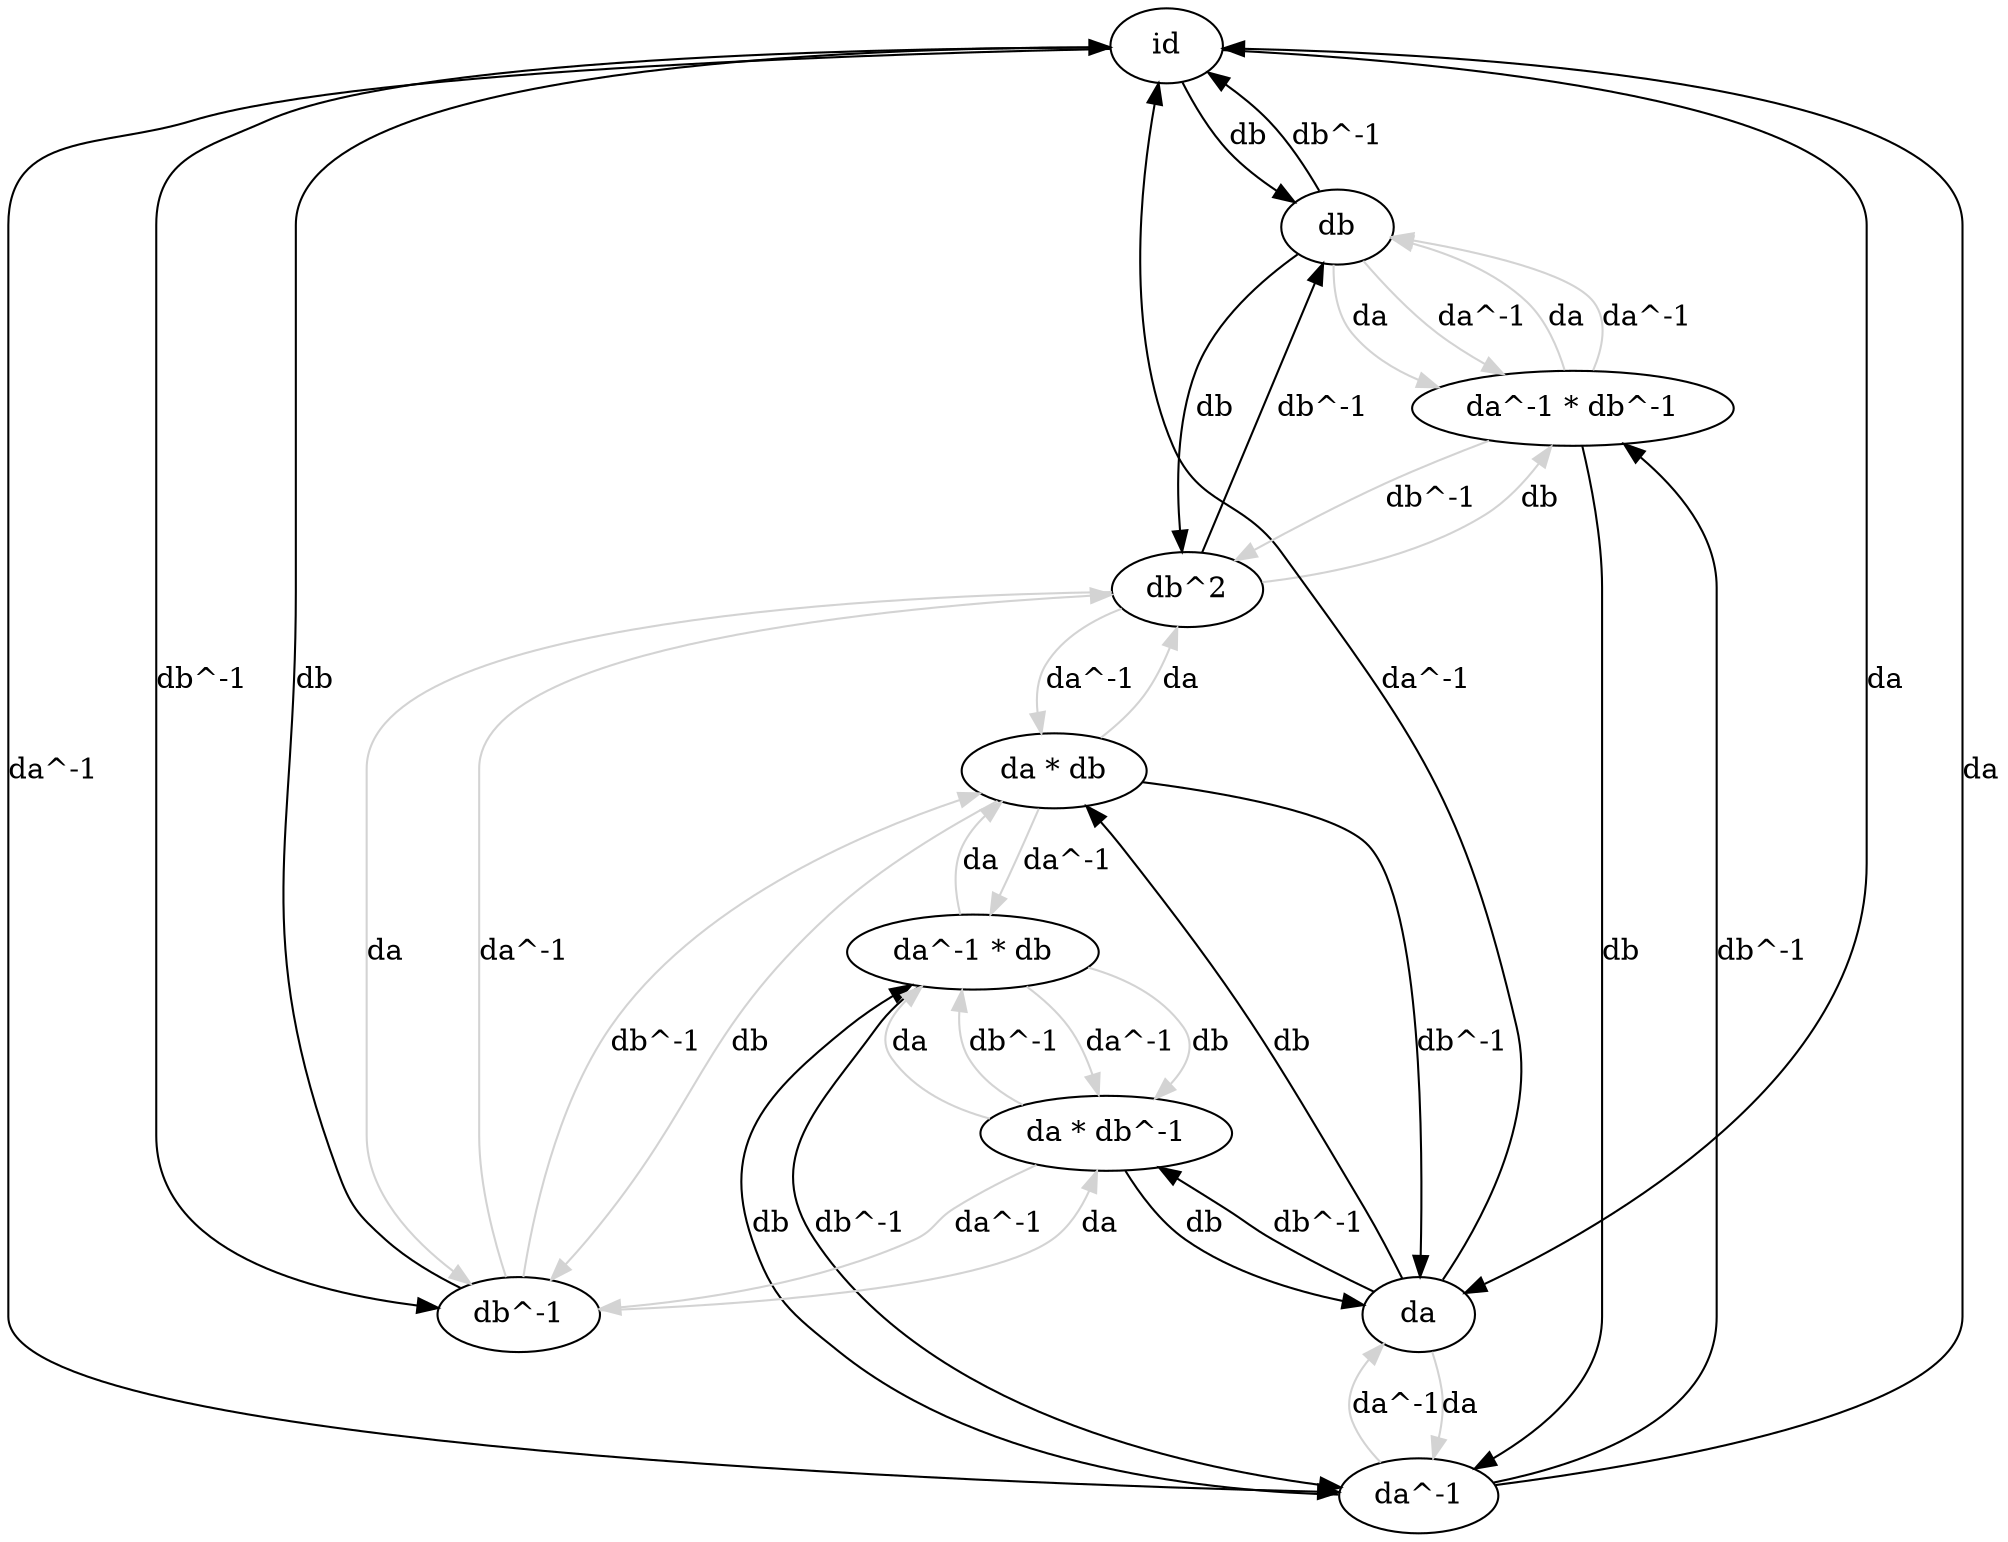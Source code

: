 digraph G {
v_1 [ label = "id" ];
v_2 [ label = "da * db" ];
v_3 [ label = "da^-1 * db" ];
v_4 [ label = "db" ];
v_5 [ label = "da^-1" ];
v_6 [ label = "db^-1" ];
v_7 [ label = "db^2" ];
v_8 [ label = "da * db^-1" ];
v_9 [ label = "da" ];
v_10 [ label = "da^-1 * db^-1" ];
v_1 -> v_4 [ label = "db" ];
v_1 -> v_5 [ label = "da^-1" ];
v_1 -> v_6 [ label = "db^-1" ];
v_1 -> v_9 [ label = "da" ];
v_2 -> v_3 [ color=lightgray, label = "da^-1" ];
v_2 -> v_6 [ color=lightgray, label = "db" ];
v_2 -> v_7 [ color=lightgray, label = "da" ];
v_2 -> v_9 [ label = "db^-1" ];
v_3 -> v_2 [ color=lightgray, label = "da" ];
v_3 -> v_5 [ label = "db^-1" ];
v_3 -> v_8 [ color=lightgray, label = "da^-1" ];
v_3 -> v_8 [ color=lightgray, label = "db" ];
v_4 -> v_1 [ label = "db^-1" ];
v_4 -> v_7 [ label = "db" ];
v_4 -> v_10 [ color=lightgray, label = "da" ];
v_4 -> v_10 [ color=lightgray, label = "da^-1" ];
v_5 -> v_1 [ label = "da" ];
v_5 -> v_3 [ label = "db" ];
v_5 -> v_9 [ color=lightgray, label = "da^-1" ];
v_5 -> v_10 [ label = "db^-1" ];
v_6 -> v_1 [ label = "db" ];
v_6 -> v_2 [ color=lightgray, label = "db^-1" ];
v_6 -> v_7 [ color=lightgray, label = "da^-1" ];
v_6 -> v_8 [ color=lightgray, label = "da" ];
v_7 -> v_2 [ color=lightgray, label = "da^-1" ];
v_7 -> v_4 [ label = "db^-1" ];
v_7 -> v_6 [ color=lightgray, label = "da" ];
v_7 -> v_10 [ color=lightgray, label = "db" ];
v_8 -> v_3 [ color=lightgray, label = "da" ];
v_8 -> v_3 [ color=lightgray, label = "db^-1" ];
v_8 -> v_6 [ color=lightgray, label = "da^-1" ];
v_8 -> v_9 [ label = "db" ];
v_9 -> v_1 [ label = "da^-1" ];
v_9 -> v_2 [ label = "db" ];
v_9 -> v_5 [ color=lightgray, label = "da" ];
v_9 -> v_8 [ label = "db^-1" ];
v_10 -> v_4 [ color=lightgray, label = "da" ];
v_10 -> v_4 [ color=lightgray, label = "da^-1" ];
v_10 -> v_5 [ label = "db" ];
v_10 -> v_7 [ color=lightgray, label = "db^-1" ];
}
